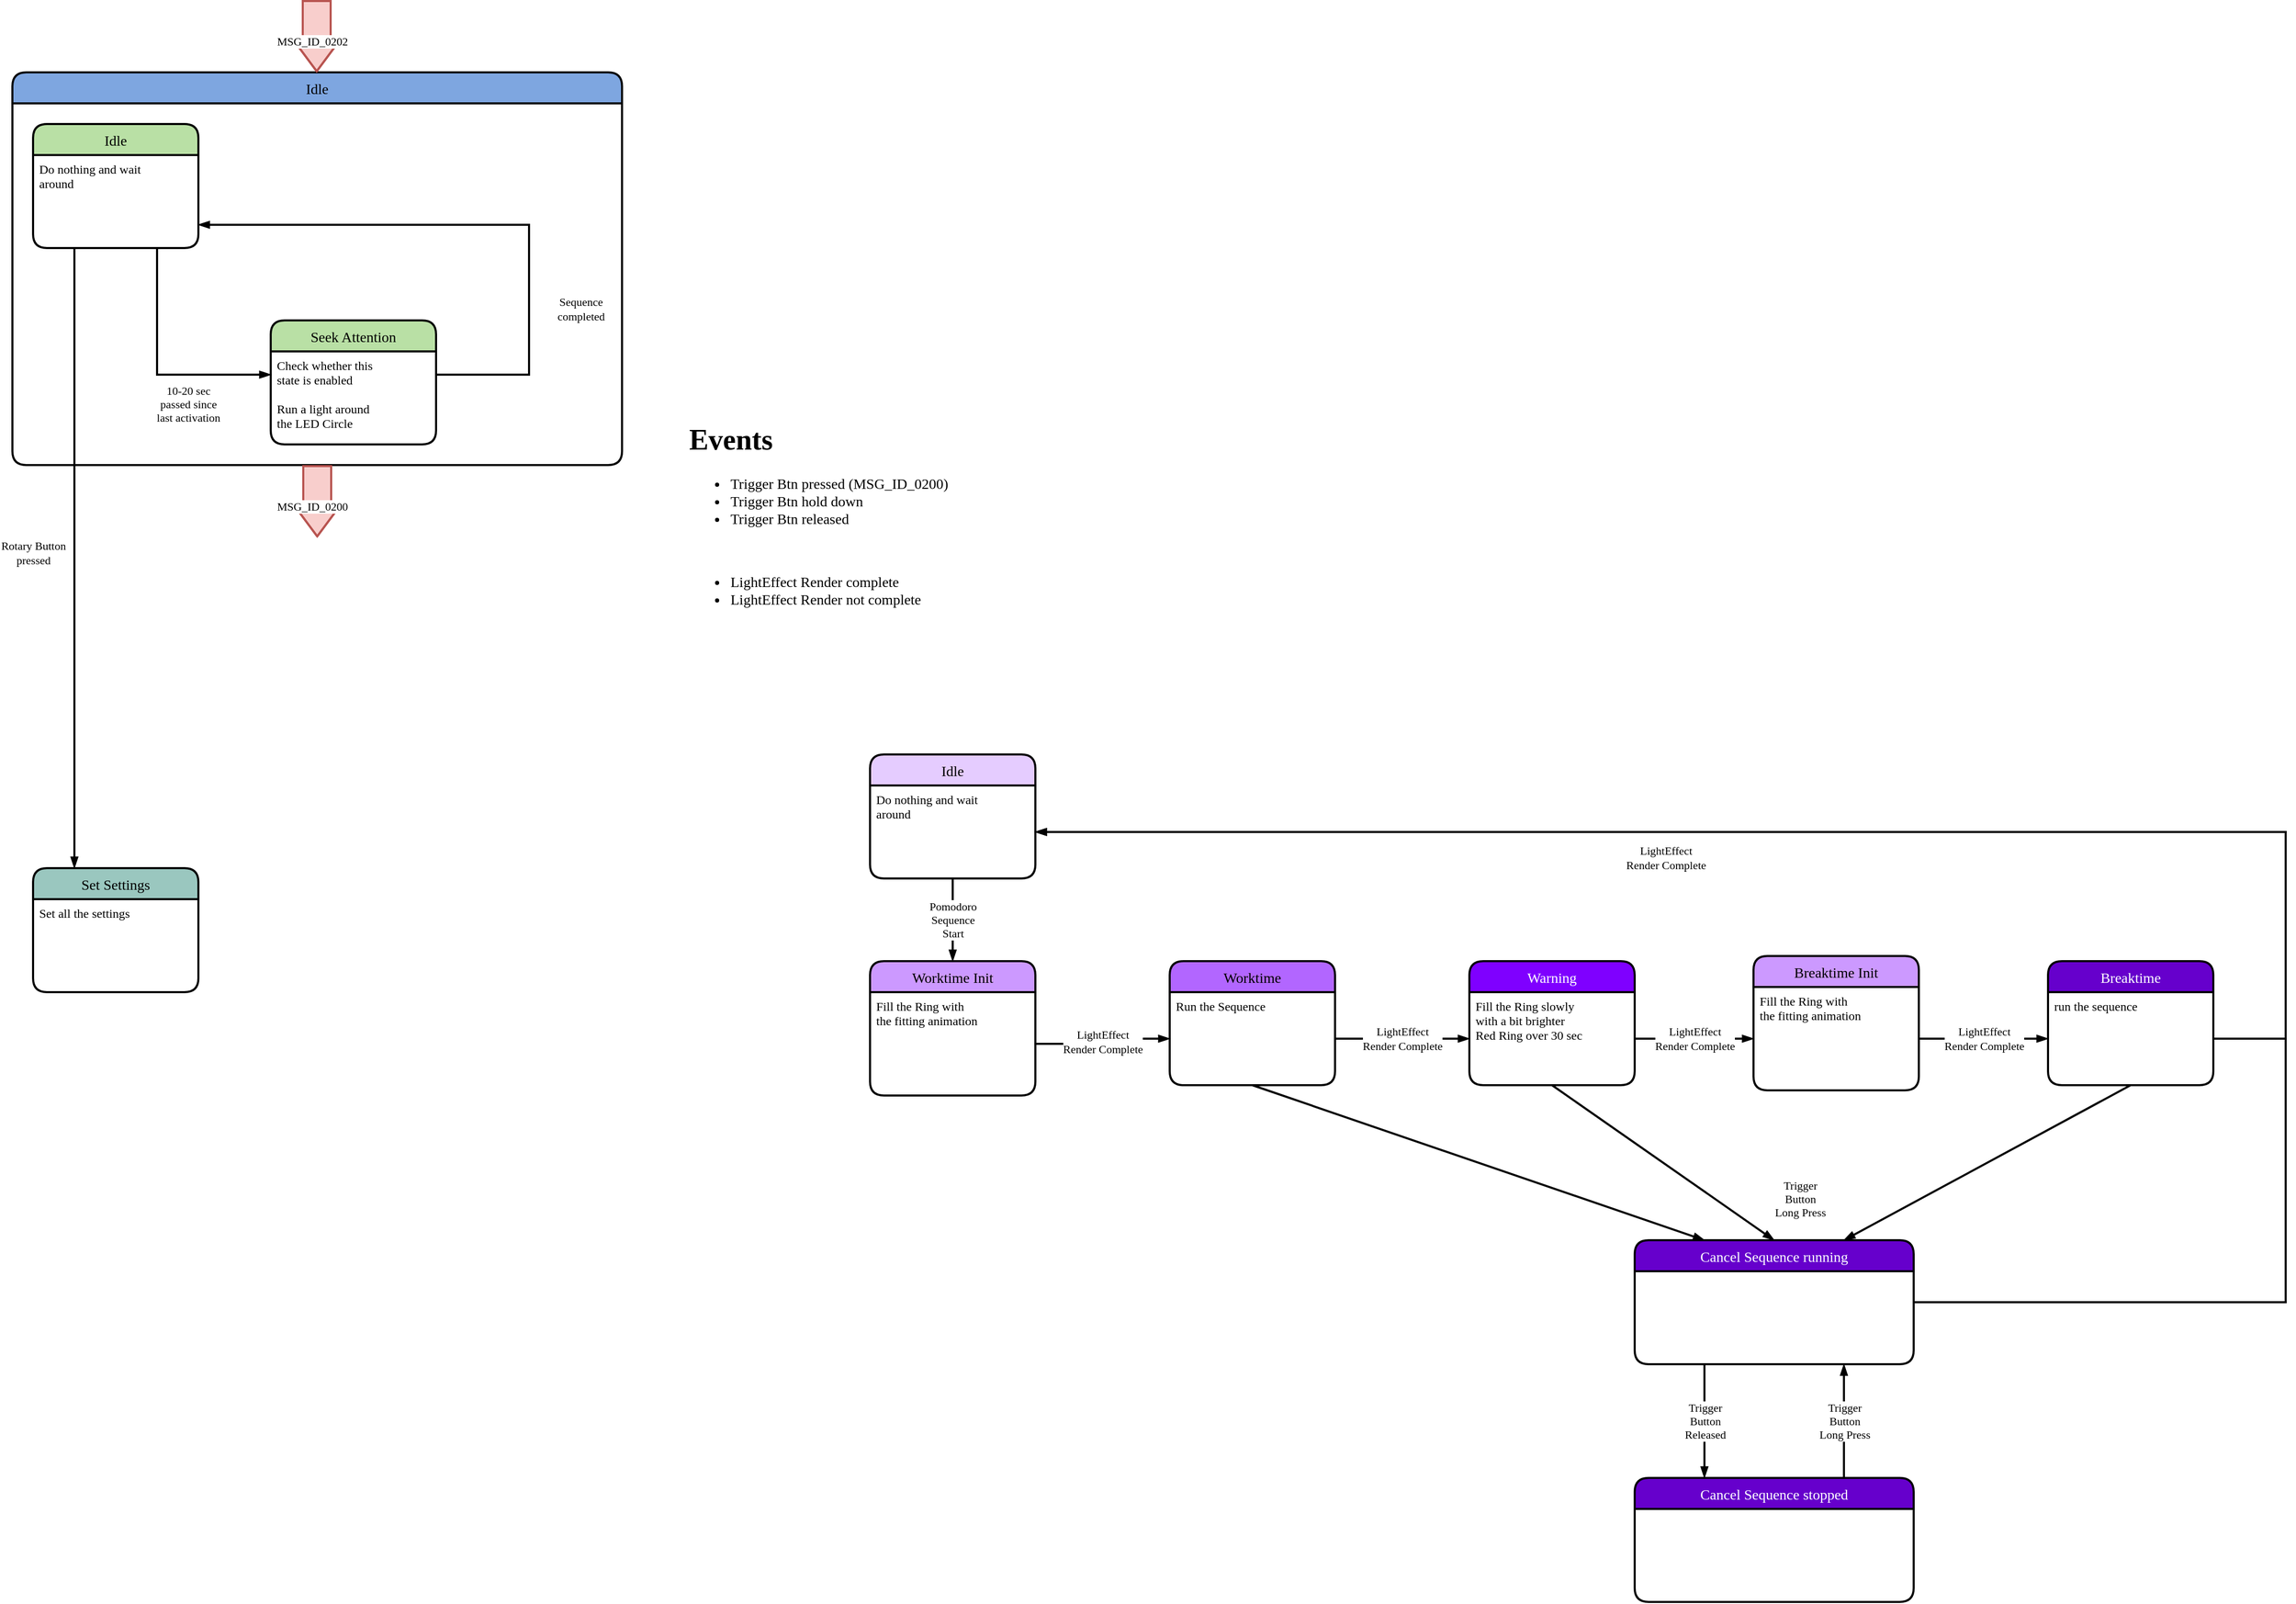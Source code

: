 <mxfile version="20.8.16" type="device"><diagram name="Seite-1" id="2IJiOVnyoBfjQvBj882I"><mxGraphModel dx="1523" dy="1082" grid="1" gridSize="10" guides="1" tooltips="1" connect="1" arrows="1" fold="1" page="1" pageScale="1" pageWidth="3300" pageHeight="4681" math="0" shadow="0"><root><mxCell id="0"/><mxCell id="1" parent="0"/><mxCell id="6LJ59j6_0VAXP_qDIrdq-6" value="Worktime Init" style="swimlane;childLayout=stackLayout;horizontal=1;startSize=30;horizontalStack=0;rounded=1;fontSize=14;fontStyle=0;strokeWidth=2;resizeParent=0;resizeLast=1;shadow=0;dashed=0;align=center;fontFamily=Roboto Mono;fontSource=https%3A%2F%2Ffonts.googleapis.com%2Fcss%3Ffamily%3DRoboto%2BMono;fillColor=#CC99FF;" parent="1" vertex="1"><mxGeometry x="1750" y="1490" width="160" height="130" as="geometry"/></mxCell><mxCell id="6LJ59j6_0VAXP_qDIrdq-7" value="Fill the Ring with &#10;the fitting animation" style="align=left;strokeColor=none;fillColor=none;spacingLeft=4;fontSize=12;verticalAlign=top;resizable=0;rotatable=0;part=1;strokeWidth=2;fontFamily=Roboto Mono;fontSource=https%3A%2F%2Ffonts.googleapis.com%2Fcss%3Ffamily%3DRoboto%2BMono;" parent="6LJ59j6_0VAXP_qDIrdq-6" vertex="1"><mxGeometry y="30" width="160" height="100" as="geometry"/></mxCell><mxCell id="6LJ59j6_0VAXP_qDIrdq-8" value="Worktime" style="swimlane;childLayout=stackLayout;horizontal=1;startSize=30;horizontalStack=0;rounded=1;fontSize=14;fontStyle=0;strokeWidth=2;resizeParent=0;resizeLast=1;shadow=0;dashed=0;align=center;fontFamily=Roboto Mono;fontSource=https%3A%2F%2Ffonts.googleapis.com%2Fcss%3Ffamily%3DRoboto%2BMono;fillColor=#B266FF;" parent="1" vertex="1"><mxGeometry x="2040" y="1490" width="160" height="120" as="geometry"/></mxCell><mxCell id="6LJ59j6_0VAXP_qDIrdq-9" value="Run the Sequence" style="align=left;strokeColor=none;fillColor=none;spacingLeft=4;fontSize=12;verticalAlign=top;resizable=0;rotatable=0;part=1;strokeWidth=2;fontFamily=Roboto Mono;fontSource=https%3A%2F%2Ffonts.googleapis.com%2Fcss%3Ffamily%3DRoboto%2BMono;" parent="6LJ59j6_0VAXP_qDIrdq-8" vertex="1"><mxGeometry y="30" width="160" height="90" as="geometry"/></mxCell><mxCell id="6LJ59j6_0VAXP_qDIrdq-10" value="LightEffect&lt;br&gt;Render Complete" style="edgeStyle=orthogonalEdgeStyle;rounded=0;orthogonalLoop=1;jettySize=auto;html=1;exitX=1;exitY=0.5;exitDx=0;exitDy=0;entryX=0;entryY=0.5;entryDx=0;entryDy=0;fontFamily=Roboto Mono;fontSource=https%3A%2F%2Ffonts.googleapis.com%2Fcss%3Ffamily%3DRoboto%2BMono;endArrow=blockThin;endFill=1;strokeWidth=2;" parent="1" source="6LJ59j6_0VAXP_qDIrdq-7" target="6LJ59j6_0VAXP_qDIrdq-9" edge="1"><mxGeometry relative="1" as="geometry"/></mxCell><mxCell id="6LJ59j6_0VAXP_qDIrdq-13" value="Warning" style="swimlane;childLayout=stackLayout;horizontal=1;startSize=30;horizontalStack=0;rounded=1;fontSize=14;fontStyle=0;strokeWidth=2;resizeParent=0;resizeLast=1;shadow=0;dashed=0;align=center;fontFamily=Roboto Mono;fontSource=https%3A%2F%2Ffonts.googleapis.com%2Fcss%3Ffamily%3DRoboto%2BMono;fillColor=#7F00FF;fontColor=#FFFFFF;" parent="1" vertex="1"><mxGeometry x="2330" y="1490" width="160" height="120" as="geometry"/></mxCell><mxCell id="6LJ59j6_0VAXP_qDIrdq-14" value="Fill the Ring slowly&#10;with a bit brighter &#10;Red Ring over 30 sec" style="align=left;strokeColor=none;fillColor=none;spacingLeft=4;fontSize=12;verticalAlign=top;resizable=0;rotatable=0;part=1;strokeWidth=2;fontFamily=Roboto Mono;fontSource=https%3A%2F%2Ffonts.googleapis.com%2Fcss%3Ffamily%3DRoboto%2BMono;" parent="6LJ59j6_0VAXP_qDIrdq-13" vertex="1"><mxGeometry y="30" width="160" height="90" as="geometry"/></mxCell><mxCell id="6LJ59j6_0VAXP_qDIrdq-15" value="Breaktime" style="swimlane;childLayout=stackLayout;horizontal=1;startSize=30;horizontalStack=0;rounded=1;fontSize=14;fontStyle=0;strokeWidth=2;resizeParent=0;resizeLast=1;shadow=0;dashed=0;align=center;fontFamily=Roboto Mono;fontSource=https%3A%2F%2Ffonts.googleapis.com%2Fcss%3Ffamily%3DRoboto%2BMono;fillColor=#6600CC;fontColor=#FFFFFF;" parent="1" vertex="1"><mxGeometry x="2890" y="1490" width="160" height="120" as="geometry"/></mxCell><mxCell id="6LJ59j6_0VAXP_qDIrdq-16" value="run the sequence" style="align=left;strokeColor=none;fillColor=none;spacingLeft=4;fontSize=12;verticalAlign=top;resizable=0;rotatable=0;part=1;strokeWidth=2;fontFamily=Roboto Mono;fontSource=https%3A%2F%2Ffonts.googleapis.com%2Fcss%3Ffamily%3DRoboto%2BMono;" parent="6LJ59j6_0VAXP_qDIrdq-15" vertex="1"><mxGeometry y="30" width="160" height="90" as="geometry"/></mxCell><mxCell id="6LJ59j6_0VAXP_qDIrdq-17" value="LightEffect&lt;br&gt;Render Complete" style="edgeStyle=orthogonalEdgeStyle;rounded=0;orthogonalLoop=1;jettySize=auto;html=1;exitX=1;exitY=0.5;exitDx=0;exitDy=0;entryX=0;entryY=0.5;entryDx=0;entryDy=0;strokeWidth=2;fontFamily=Roboto Mono;fontSource=https%3A%2F%2Ffonts.googleapis.com%2Fcss%3Ffamily%3DRoboto%2BMono;endArrow=blockThin;endFill=1;" parent="1" source="6LJ59j6_0VAXP_qDIrdq-9" target="6LJ59j6_0VAXP_qDIrdq-14" edge="1"><mxGeometry relative="1" as="geometry"/></mxCell><mxCell id="6LJ59j6_0VAXP_qDIrdq-19" value="Idle" style="swimlane;childLayout=stackLayout;horizontal=1;startSize=30;horizontalStack=0;rounded=1;fontSize=14;fontStyle=0;strokeWidth=2;resizeParent=0;resizeLast=1;shadow=0;dashed=0;align=center;fontFamily=Roboto Mono;fontSource=https%3A%2F%2Ffonts.googleapis.com%2Fcss%3Ffamily%3DRoboto%2BMono;fillColor=#B9E0A5;" parent="1" vertex="1"><mxGeometry x="940" y="680" width="160" height="120" as="geometry"/></mxCell><mxCell id="6LJ59j6_0VAXP_qDIrdq-20" value="Do nothing and wait &#10;around" style="align=left;strokeColor=none;fillColor=none;spacingLeft=4;fontSize=12;verticalAlign=top;resizable=0;rotatable=0;part=1;strokeWidth=2;fontFamily=Roboto Mono;fontSource=https%3A%2F%2Ffonts.googleapis.com%2Fcss%3Ffamily%3DRoboto%2BMono;" parent="6LJ59j6_0VAXP_qDIrdq-19" vertex="1"><mxGeometry y="30" width="160" height="90" as="geometry"/></mxCell><mxCell id="6LJ59j6_0VAXP_qDIrdq-47" value="Seek Attention" style="swimlane;childLayout=stackLayout;horizontal=1;startSize=30;horizontalStack=0;rounded=1;fontSize=14;fontStyle=0;strokeWidth=2;resizeParent=0;resizeLast=1;shadow=0;dashed=0;align=center;fontFamily=Roboto Mono;fontSource=https%3A%2F%2Ffonts.googleapis.com%2Fcss%3Ffamily%3DRoboto%2BMono;fillColor=#B9E0A5;" parent="1" vertex="1"><mxGeometry x="1170" y="870" width="160" height="120" as="geometry"/></mxCell><mxCell id="6LJ59j6_0VAXP_qDIrdq-48" value="Check whether this &#10;state is enabled&#10;&#10;Run a light around &#10;the LED Circle " style="align=left;strokeColor=none;fillColor=none;spacingLeft=4;fontSize=12;verticalAlign=top;resizable=0;rotatable=0;part=1;strokeWidth=2;fontFamily=Roboto Mono;fontSource=https%3A%2F%2Ffonts.googleapis.com%2Fcss%3Ffamily%3DRoboto%2BMono;" parent="6LJ59j6_0VAXP_qDIrdq-47" vertex="1"><mxGeometry y="30" width="160" height="90" as="geometry"/></mxCell><mxCell id="6LJ59j6_0VAXP_qDIrdq-49" value="10-20 sec&lt;br&gt;passed since&lt;br&gt;last activation" style="edgeStyle=orthogonalEdgeStyle;rounded=0;jumpStyle=arc;orthogonalLoop=1;jettySize=auto;html=1;exitX=0.75;exitY=1;exitDx=0;exitDy=0;entryX=0;entryY=0.25;entryDx=0;entryDy=0;strokeWidth=2;fontFamily=Roboto Mono;fontSource=https%3A%2F%2Ffonts.googleapis.com%2Fcss%3Ffamily%3DRoboto%2BMono;startArrow=none;startFill=0;endArrow=blockThin;endFill=1;" parent="1" source="6LJ59j6_0VAXP_qDIrdq-20" target="6LJ59j6_0VAXP_qDIrdq-48" edge="1"><mxGeometry x="0.312" y="-28" relative="1" as="geometry"><mxPoint as="offset"/></mxGeometry></mxCell><mxCell id="6LJ59j6_0VAXP_qDIrdq-51" value="Sequence&lt;br&gt;completed" style="edgeStyle=orthogonalEdgeStyle;rounded=0;jumpStyle=arc;orthogonalLoop=1;jettySize=auto;html=1;exitX=1;exitY=0.25;exitDx=0;exitDy=0;entryX=1;entryY=0.75;entryDx=0;entryDy=0;strokeWidth=2;fontFamily=Roboto Mono;fontSource=https%3A%2F%2Ffonts.googleapis.com%2Fcss%3Ffamily%3DRoboto%2BMono;startArrow=none;startFill=0;endArrow=blockThin;endFill=1;" parent="1" source="6LJ59j6_0VAXP_qDIrdq-48" target="6LJ59j6_0VAXP_qDIrdq-20" edge="1"><mxGeometry x="-0.45" y="-50" relative="1" as="geometry"><Array as="points"><mxPoint x="1420" y="922"/><mxPoint x="1420" y="778"/></Array><mxPoint y="-1" as="offset"/></mxGeometry></mxCell><mxCell id="6LJ59j6_0VAXP_qDIrdq-54" value="Set Settings" style="swimlane;childLayout=stackLayout;horizontal=1;startSize=30;horizontalStack=0;rounded=1;fontSize=14;fontStyle=0;strokeWidth=2;resizeParent=0;resizeLast=1;shadow=0;dashed=0;align=center;fontFamily=Roboto Mono;fontSource=https%3A%2F%2Ffonts.googleapis.com%2Fcss%3Ffamily%3DRoboto%2BMono;fillColor=#9AC7BF;" parent="1" vertex="1"><mxGeometry x="940" y="1400" width="160" height="120" as="geometry"/></mxCell><mxCell id="6LJ59j6_0VAXP_qDIrdq-55" value="Set all the settings" style="align=left;strokeColor=none;fillColor=none;spacingLeft=4;fontSize=12;verticalAlign=top;resizable=0;rotatable=0;part=1;strokeWidth=2;fontFamily=Roboto Mono;fontSource=https%3A%2F%2Ffonts.googleapis.com%2Fcss%3Ffamily%3DRoboto%2BMono;" parent="6LJ59j6_0VAXP_qDIrdq-54" vertex="1"><mxGeometry y="30" width="160" height="90" as="geometry"/></mxCell><mxCell id="6LJ59j6_0VAXP_qDIrdq-57" value="Rotary Button&lt;br&gt;pressed" style="edgeStyle=orthogonalEdgeStyle;rounded=0;jumpStyle=arc;orthogonalLoop=1;jettySize=auto;html=1;exitX=0.25;exitY=1;exitDx=0;exitDy=0;entryX=0.25;entryY=0;entryDx=0;entryDy=0;strokeWidth=2;fontFamily=Roboto Mono;fontSource=https%3A%2F%2Ffonts.googleapis.com%2Fcss%3Ffamily%3DRoboto%2BMono;startArrow=none;startFill=0;endArrow=blockThin;endFill=1;" parent="1" source="6LJ59j6_0VAXP_qDIrdq-20" target="6LJ59j6_0VAXP_qDIrdq-54" edge="1"><mxGeometry x="-0.019" y="-40" relative="1" as="geometry"><mxPoint as="offset"/></mxGeometry></mxCell><mxCell id="j_KY2BvVOeM3JH7fB8va-2" value="Idle" style="swimlane;childLayout=stackLayout;horizontal=1;startSize=30;horizontalStack=0;rounded=1;fontSize=14;fontStyle=0;strokeWidth=2;resizeParent=0;resizeLast=1;shadow=0;dashed=0;align=center;fontFamily=Roboto Mono;fontSource=https%3A%2F%2Ffonts.googleapis.com%2Fcss%3Ffamily%3DRoboto%2BMono;fillColor=#7EA6E0;" parent="1" vertex="1"><mxGeometry x="920" y="630" width="590" height="380" as="geometry"/></mxCell><mxCell id="rV1hhayW_MfADGlT2KKT-3" value="Idle" style="swimlane;childLayout=stackLayout;horizontal=1;startSize=30;horizontalStack=0;rounded=1;fontSize=14;fontStyle=0;strokeWidth=2;resizeParent=0;resizeLast=1;shadow=0;dashed=0;align=center;fontFamily=Roboto Mono;fontSource=https%3A%2F%2Ffonts.googleapis.com%2Fcss%3Ffamily%3DRoboto%2BMono;fillColor=#E5CCFF;" parent="1" vertex="1"><mxGeometry x="1750" y="1290" width="160" height="120" as="geometry"/></mxCell><mxCell id="rV1hhayW_MfADGlT2KKT-4" value="Do nothing and wait&#10;around" style="align=left;strokeColor=none;fillColor=none;spacingLeft=4;fontSize=12;verticalAlign=top;resizable=0;rotatable=0;part=1;strokeWidth=2;fontFamily=Roboto Mono;fontSource=https%3A%2F%2Ffonts.googleapis.com%2Fcss%3Ffamily%3DRoboto%2BMono;" parent="rV1hhayW_MfADGlT2KKT-3" vertex="1"><mxGeometry y="30" width="160" height="90" as="geometry"/></mxCell><mxCell id="rV1hhayW_MfADGlT2KKT-30" value="MSG_ID_0200" style="shape=flexArrow;endArrow=classic;html=1;rounded=0;labelBackgroundColor=default;strokeColor=#b85450;strokeWidth=2;fontFamily=Roboto Mono;fontSource=https%3A%2F%2Ffonts.googleapis.com%2Fcss%3Ffamily%3DRoboto%2BMono;fontSize=11;fontColor=#000000;exitX=0.5;exitY=1;exitDx=0;exitDy=0;fillColor=#f8cecc;width=26;endSize=10.33;" parent="1" source="j_KY2BvVOeM3JH7fB8va-2" edge="1"><mxGeometry x="0.143" y="-5" width="50" height="50" relative="1" as="geometry"><mxPoint x="1170" y="1190" as="sourcePoint"/><mxPoint x="1215" y="1080" as="targetPoint"/><Array as="points"><mxPoint x="1215" y="1040"/></Array><mxPoint as="offset"/></mxGeometry></mxCell><mxCell id="KNIJWI0uqyzD8HFC5my6-9" value="MSG_ID_0202" style="shape=flexArrow;endArrow=classic;html=1;rounded=0;labelBackgroundColor=default;strokeColor=#b85450;strokeWidth=2;fontFamily=Roboto Mono;fontSource=https%3A%2F%2Ffonts.googleapis.com%2Fcss%3Ffamily%3DRoboto%2BMono;fontSize=11;fontColor=#000000;exitX=0.5;exitY=1;exitDx=0;exitDy=0;fillColor=#f8cecc;width=26;endSize=10.33;" parent="1" edge="1"><mxGeometry x="0.143" y="-5" width="50" height="50" relative="1" as="geometry"><mxPoint x="1214.5" y="560" as="sourcePoint"/><mxPoint x="1214.5" y="630" as="targetPoint"/><Array as="points"><mxPoint x="1214.5" y="590"/></Array><mxPoint as="offset"/></mxGeometry></mxCell><mxCell id="jNwDHDVUT0zQeA6nQcnl-10" value="&lt;h1&gt;Events&lt;/h1&gt;&lt;p&gt;&lt;/p&gt;&lt;ul&gt;&lt;li&gt;Trigger Btn pressed (MSG_ID_0200)&lt;/li&gt;&lt;li&gt;Trigger Btn hold down&lt;/li&gt;&lt;li&gt;Trigger Btn released&lt;/li&gt;&lt;/ul&gt;&lt;div&gt;&lt;br&gt;&lt;/div&gt;&lt;ul&gt;&lt;li&gt;LightEffect Render complete&lt;/li&gt;&lt;li&gt;LightEffect Render not complete&lt;/li&gt;&lt;/ul&gt;&lt;p&gt;&lt;/p&gt;" style="text;html=1;strokeColor=none;fillColor=none;spacing=5;spacingTop=-20;whiteSpace=wrap;overflow=hidden;rounded=0;fontSize=14;fontFamily=Roboto Mono;fontColor=default;" vertex="1" parent="1"><mxGeometry x="1570" y="960" width="570" height="370" as="geometry"/></mxCell><mxCell id="jNwDHDVUT0zQeA6nQcnl-13" value="Breaktime Init" style="swimlane;childLayout=stackLayout;horizontal=1;startSize=30;horizontalStack=0;rounded=1;fontSize=14;fontStyle=0;strokeWidth=2;resizeParent=0;resizeLast=1;shadow=0;dashed=0;align=center;fontFamily=Roboto Mono;fontSource=https%3A%2F%2Ffonts.googleapis.com%2Fcss%3Ffamily%3DRoboto%2BMono;fillColor=#CC99FF;" vertex="1" parent="1"><mxGeometry x="2605" y="1485" width="160" height="130" as="geometry"/></mxCell><mxCell id="jNwDHDVUT0zQeA6nQcnl-14" value="Fill the Ring with &#10;the fitting animation" style="align=left;strokeColor=none;fillColor=none;spacingLeft=4;fontSize=12;verticalAlign=top;resizable=0;rotatable=0;part=1;strokeWidth=2;fontFamily=Roboto Mono;fontSource=https%3A%2F%2Ffonts.googleapis.com%2Fcss%3Ffamily%3DRoboto%2BMono;" vertex="1" parent="jNwDHDVUT0zQeA6nQcnl-13"><mxGeometry y="30" width="160" height="100" as="geometry"/></mxCell><mxCell id="jNwDHDVUT0zQeA6nQcnl-15" value="LightEffect&lt;br&gt;Render Complete" style="edgeStyle=orthogonalEdgeStyle;shape=connector;rounded=0;orthogonalLoop=1;jettySize=auto;html=1;exitX=1;exitY=0.5;exitDx=0;exitDy=0;entryX=0;entryY=0.5;entryDx=0;entryDy=0;labelBackgroundColor=default;strokeColor=default;strokeWidth=2;fontFamily=Roboto Mono;fontSource=https%3A%2F%2Ffonts.googleapis.com%2Fcss%3Ffamily%3DRoboto%2BMono;fontSize=11;fontColor=default;endArrow=blockThin;endFill=1;" edge="1" parent="1" source="6LJ59j6_0VAXP_qDIrdq-14" target="jNwDHDVUT0zQeA6nQcnl-14"><mxGeometry relative="1" as="geometry"/></mxCell><mxCell id="jNwDHDVUT0zQeA6nQcnl-18" value="&lt;span style=&quot;color: rgb(0, 0, 0); font-family: &amp;quot;Roboto Mono&amp;quot;; font-size: 11px; font-style: normal; font-variant-ligatures: normal; font-variant-caps: normal; font-weight: 400; letter-spacing: normal; orphans: 2; text-align: center; text-indent: 0px; text-transform: none; widows: 2; word-spacing: 0px; -webkit-text-stroke-width: 0px; background-color: rgb(255, 255, 255); text-decoration-thickness: initial; text-decoration-style: initial; text-decoration-color: initial; float: none; display: inline !important;&quot;&gt;LightEffect&lt;/span&gt;&lt;br style=&quot;border-color: var(--border-color); color: rgb(0, 0, 0); font-family: &amp;quot;Roboto Mono&amp;quot;; font-size: 11px; font-style: normal; font-variant-ligatures: normal; font-variant-caps: normal; font-weight: 400; letter-spacing: normal; orphans: 2; text-align: center; text-indent: 0px; text-transform: none; widows: 2; word-spacing: 0px; -webkit-text-stroke-width: 0px; text-decoration-thickness: initial; text-decoration-style: initial; text-decoration-color: initial;&quot;&gt;&lt;span style=&quot;color: rgb(0, 0, 0); font-family: &amp;quot;Roboto Mono&amp;quot;; font-size: 11px; font-style: normal; font-variant-ligatures: normal; font-variant-caps: normal; font-weight: 400; letter-spacing: normal; orphans: 2; text-align: center; text-indent: 0px; text-transform: none; widows: 2; word-spacing: 0px; -webkit-text-stroke-width: 0px; background-color: rgb(255, 255, 255); text-decoration-thickness: initial; text-decoration-style: initial; text-decoration-color: initial; float: none; display: inline !important;&quot;&gt;Render Complete&lt;/span&gt;" style="edgeStyle=orthogonalEdgeStyle;shape=connector;rounded=0;orthogonalLoop=1;jettySize=auto;html=1;exitX=1;exitY=0.5;exitDx=0;exitDy=0;entryX=0;entryY=0.5;entryDx=0;entryDy=0;labelBackgroundColor=default;strokeColor=default;strokeWidth=2;fontFamily=Roboto Mono;fontSource=https%3A%2F%2Ffonts.googleapis.com%2Fcss%3Ffamily%3DRoboto%2BMono;fontSize=11;fontColor=default;endArrow=blockThin;endFill=1;" edge="1" parent="1" source="jNwDHDVUT0zQeA6nQcnl-14" target="6LJ59j6_0VAXP_qDIrdq-16"><mxGeometry relative="1" as="geometry"/></mxCell><mxCell id="jNwDHDVUT0zQeA6nQcnl-27" value="Pomodoro&lt;br&gt;Sequence&lt;br&gt;Start" style="edgeStyle=orthogonalEdgeStyle;shape=connector;rounded=0;orthogonalLoop=1;jettySize=auto;html=1;exitX=0.5;exitY=1;exitDx=0;exitDy=0;entryX=0.5;entryY=0;entryDx=0;entryDy=0;labelBackgroundColor=default;strokeColor=default;strokeWidth=2;fontFamily=Roboto Mono;fontSource=https%3A%2F%2Ffonts.googleapis.com%2Fcss%3Ffamily%3DRoboto%2BMono;fontSize=11;fontColor=default;endArrow=blockThin;endFill=1;" edge="1" parent="1" source="rV1hhayW_MfADGlT2KKT-4" target="6LJ59j6_0VAXP_qDIrdq-6"><mxGeometry relative="1" as="geometry"/></mxCell><mxCell id="jNwDHDVUT0zQeA6nQcnl-28" value="LightEffect&lt;br&gt;Render Complete" style="edgeStyle=orthogonalEdgeStyle;shape=connector;rounded=0;orthogonalLoop=1;jettySize=auto;html=1;exitX=1;exitY=0.5;exitDx=0;exitDy=0;entryX=1;entryY=0.5;entryDx=0;entryDy=0;labelBackgroundColor=default;strokeColor=default;strokeWidth=2;fontFamily=Roboto Mono;fontSource=https%3A%2F%2Ffonts.googleapis.com%2Fcss%3Ffamily%3DRoboto%2BMono;fontSize=11;fontColor=default;endArrow=blockThin;endFill=1;" edge="1" parent="1" source="6LJ59j6_0VAXP_qDIrdq-16" target="rV1hhayW_MfADGlT2KKT-4"><mxGeometry x="0.176" y="25" relative="1" as="geometry"><Array as="points"><mxPoint x="3120" y="1565"/><mxPoint x="3120" y="1365"/></Array><mxPoint as="offset"/></mxGeometry></mxCell><mxCell id="jNwDHDVUT0zQeA6nQcnl-29" style="edgeStyle=orthogonalEdgeStyle;shape=connector;rounded=0;orthogonalLoop=1;jettySize=auto;html=1;exitX=1;exitY=0.5;exitDx=0;exitDy=0;entryX=1;entryY=0.5;entryDx=0;entryDy=0;labelBackgroundColor=default;strokeColor=default;strokeWidth=2;fontFamily=Roboto Mono;fontSource=https%3A%2F%2Ffonts.googleapis.com%2Fcss%3Ffamily%3DRoboto%2BMono;fontSize=11;fontColor=default;endArrow=blockThin;endFill=1;" edge="1" parent="1" source="jNwDHDVUT0zQeA6nQcnl-38" target="rV1hhayW_MfADGlT2KKT-4"><mxGeometry relative="1" as="geometry"><mxPoint x="3050.0" y="1845" as="sourcePoint"/><Array as="points"><mxPoint x="3120" y="1820"/><mxPoint x="3120" y="1365"/></Array></mxGeometry></mxCell><mxCell id="jNwDHDVUT0zQeA6nQcnl-34" style="shape=connector;rounded=0;orthogonalLoop=1;jettySize=auto;html=1;exitX=0.5;exitY=1;exitDx=0;exitDy=0;entryX=0.75;entryY=0;entryDx=0;entryDy=0;labelBackgroundColor=default;strokeColor=default;strokeWidth=2;fontFamily=Roboto Mono;fontSource=https%3A%2F%2Ffonts.googleapis.com%2Fcss%3Ffamily%3DRoboto%2BMono;fontSize=11;fontColor=default;endArrow=blockThin;endFill=1;" edge="1" parent="1" source="6LJ59j6_0VAXP_qDIrdq-16" target="jNwDHDVUT0zQeA6nQcnl-38"><mxGeometry relative="1" as="geometry"><mxPoint x="2585" y="2030" as="targetPoint"/></mxGeometry></mxCell><mxCell id="jNwDHDVUT0zQeA6nQcnl-35" style="shape=connector;rounded=0;orthogonalLoop=1;jettySize=auto;html=1;exitX=0.5;exitY=1;exitDx=0;exitDy=0;entryX=0.25;entryY=0;entryDx=0;entryDy=0;labelBackgroundColor=default;strokeColor=default;strokeWidth=2;fontFamily=Roboto Mono;fontSource=https%3A%2F%2Ffonts.googleapis.com%2Fcss%3Ffamily%3DRoboto%2BMono;fontSize=11;fontColor=default;endArrow=blockThin;endFill=1;" edge="1" parent="1" source="6LJ59j6_0VAXP_qDIrdq-9" target="jNwDHDVUT0zQeA6nQcnl-38"><mxGeometry relative="1" as="geometry"><mxPoint x="2585" y="2030" as="targetPoint"/></mxGeometry></mxCell><mxCell id="jNwDHDVUT0zQeA6nQcnl-36" value="Trigger&lt;br&gt;Button&lt;br&gt;Long Press" style="shape=connector;rounded=0;orthogonalLoop=1;jettySize=auto;html=1;exitX=0.5;exitY=1;exitDx=0;exitDy=0;entryX=0.5;entryY=0;entryDx=0;entryDy=0;labelBackgroundColor=default;strokeColor=default;strokeWidth=2;fontFamily=Roboto Mono;fontSource=https%3A%2F%2Ffonts.googleapis.com%2Fcss%3Ffamily%3DRoboto%2BMono;fontSize=11;fontColor=default;endArrow=blockThin;endFill=1;" edge="1" parent="1" source="6LJ59j6_0VAXP_qDIrdq-14" target="jNwDHDVUT0zQeA6nQcnl-38"><mxGeometry x="0.982" y="47" relative="1" as="geometry"><mxPoint x="2585" y="2030" as="targetPoint"/><mxPoint as="offset"/></mxGeometry></mxCell><mxCell id="jNwDHDVUT0zQeA6nQcnl-41" value="Trigger&lt;br&gt;Button&lt;br&gt;Released" style="edgeStyle=orthogonalEdgeStyle;shape=connector;rounded=0;orthogonalLoop=1;jettySize=auto;html=1;exitX=0.25;exitY=1;exitDx=0;exitDy=0;entryX=0.25;entryY=0;entryDx=0;entryDy=0;labelBackgroundColor=default;strokeColor=default;strokeWidth=2;fontFamily=Roboto Mono;fontSource=https%3A%2F%2Ffonts.googleapis.com%2Fcss%3Ffamily%3DRoboto%2BMono;fontSize=11;fontColor=default;endArrow=blockThin;endFill=1;" edge="1" parent="1" source="jNwDHDVUT0zQeA6nQcnl-38" target="jNwDHDVUT0zQeA6nQcnl-40"><mxGeometry relative="1" as="geometry"/></mxCell><mxCell id="jNwDHDVUT0zQeA6nQcnl-38" value="Cancel Sequence running" style="swimlane;childLayout=stackLayout;horizontal=1;startSize=30;horizontalStack=0;rounded=1;fontSize=14;fontStyle=0;strokeWidth=2;resizeParent=0;resizeLast=1;shadow=0;dashed=0;align=center;fontFamily=Roboto Mono;fontSource=https%3A%2F%2Ffonts.googleapis.com%2Fcss%3Ffamily%3DRoboto%2BMono;fillColor=#6600CC;fontColor=#FFFFFF;" vertex="1" parent="1"><mxGeometry x="2490" y="1760" width="270" height="120" as="geometry"/></mxCell><mxCell id="jNwDHDVUT0zQeA6nQcnl-42" value="Trigger&lt;br&gt;Button&lt;br&gt;Long Press" style="edgeStyle=orthogonalEdgeStyle;shape=connector;rounded=0;orthogonalLoop=1;jettySize=auto;html=1;exitX=0.75;exitY=0;exitDx=0;exitDy=0;entryX=0.75;entryY=1;entryDx=0;entryDy=0;labelBackgroundColor=default;strokeColor=default;strokeWidth=2;fontFamily=Roboto Mono;fontSource=https%3A%2F%2Ffonts.googleapis.com%2Fcss%3Ffamily%3DRoboto%2BMono;fontSize=11;fontColor=default;endArrow=blockThin;endFill=1;" edge="1" parent="1" source="jNwDHDVUT0zQeA6nQcnl-40" target="jNwDHDVUT0zQeA6nQcnl-38"><mxGeometry relative="1" as="geometry"/></mxCell><mxCell id="jNwDHDVUT0zQeA6nQcnl-40" value="Cancel Sequence stopped" style="swimlane;childLayout=stackLayout;horizontal=1;startSize=30;horizontalStack=0;rounded=1;fontSize=14;fontStyle=0;strokeWidth=2;resizeParent=0;resizeLast=1;shadow=0;dashed=0;align=center;fontFamily=Roboto Mono;fontSource=https%3A%2F%2Ffonts.googleapis.com%2Fcss%3Ffamily%3DRoboto%2BMono;fillColor=#6600CC;fontColor=#FFFFFF;" vertex="1" parent="1"><mxGeometry x="2490" y="1990" width="270" height="120" as="geometry"/></mxCell></root></mxGraphModel></diagram></mxfile>